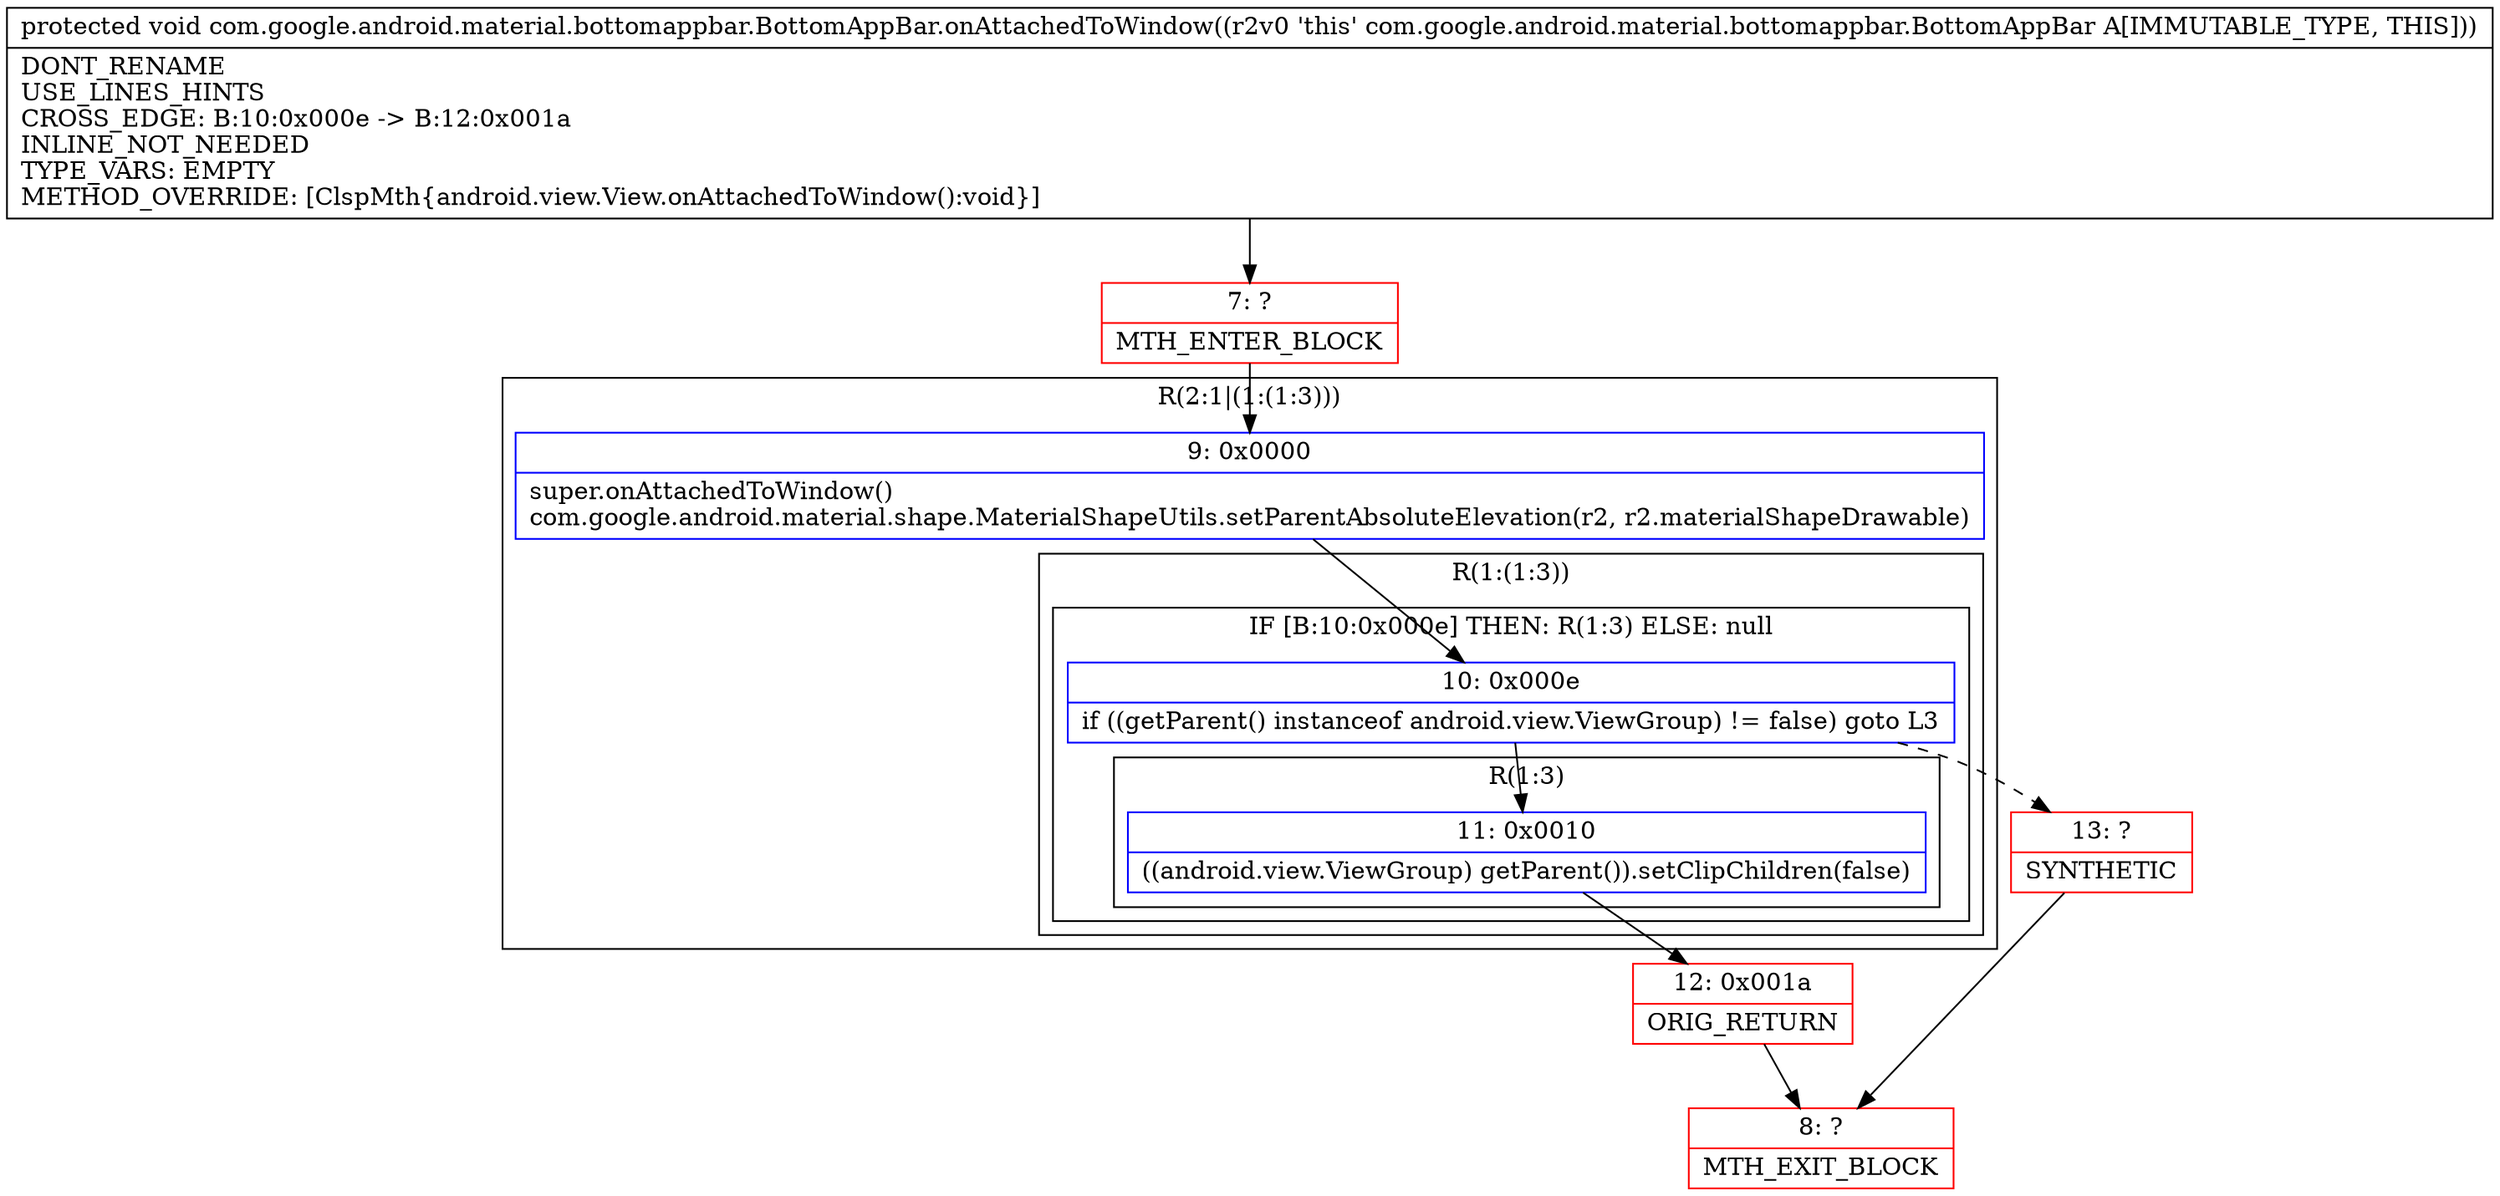 digraph "CFG forcom.google.android.material.bottomappbar.BottomAppBar.onAttachedToWindow()V" {
subgraph cluster_Region_1098516397 {
label = "R(2:1|(1:(1:3)))";
node [shape=record,color=blue];
Node_9 [shape=record,label="{9\:\ 0x0000|super.onAttachedToWindow()\lcom.google.android.material.shape.MaterialShapeUtils.setParentAbsoluteElevation(r2, r2.materialShapeDrawable)\l}"];
subgraph cluster_Region_1596012352 {
label = "R(1:(1:3))";
node [shape=record,color=blue];
subgraph cluster_IfRegion_1730284845 {
label = "IF [B:10:0x000e] THEN: R(1:3) ELSE: null";
node [shape=record,color=blue];
Node_10 [shape=record,label="{10\:\ 0x000e|if ((getParent() instanceof android.view.ViewGroup) != false) goto L3\l}"];
subgraph cluster_Region_1530986757 {
label = "R(1:3)";
node [shape=record,color=blue];
Node_11 [shape=record,label="{11\:\ 0x0010|((android.view.ViewGroup) getParent()).setClipChildren(false)\l}"];
}
}
}
}
Node_7 [shape=record,color=red,label="{7\:\ ?|MTH_ENTER_BLOCK\l}"];
Node_12 [shape=record,color=red,label="{12\:\ 0x001a|ORIG_RETURN\l}"];
Node_8 [shape=record,color=red,label="{8\:\ ?|MTH_EXIT_BLOCK\l}"];
Node_13 [shape=record,color=red,label="{13\:\ ?|SYNTHETIC\l}"];
MethodNode[shape=record,label="{protected void com.google.android.material.bottomappbar.BottomAppBar.onAttachedToWindow((r2v0 'this' com.google.android.material.bottomappbar.BottomAppBar A[IMMUTABLE_TYPE, THIS]))  | DONT_RENAME\lUSE_LINES_HINTS\lCROSS_EDGE: B:10:0x000e \-\> B:12:0x001a\lINLINE_NOT_NEEDED\lTYPE_VARS: EMPTY\lMETHOD_OVERRIDE: [ClspMth\{android.view.View.onAttachedToWindow():void\}]\l}"];
MethodNode -> Node_7;Node_9 -> Node_10;
Node_10 -> Node_11;
Node_10 -> Node_13[style=dashed];
Node_11 -> Node_12;
Node_7 -> Node_9;
Node_12 -> Node_8;
Node_13 -> Node_8;
}

